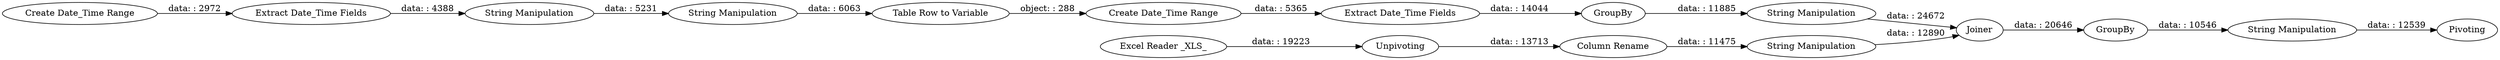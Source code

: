 digraph {
	"3844885760134010072_17" [label=Pivoting]
	"3844885760134010072_6" [label="Table Row to Variable"]
	"3844885760134010072_10" [label="String Manipulation"]
	"3844885760134010072_15" [label=Joiner]
	"3844885760134010072_4" [label="String Manipulation"]
	"3844885760134010072_11" [label="Excel Reader _XLS_"]
	"3844885760134010072_9" [label=GroupBy]
	"3844885760134010072_1" [label="Create Date_Time Range"]
	"3844885760134010072_18" [label="String Manipulation"]
	"3844885760134010072_7" [label="Create Date_Time Range"]
	"3844885760134010072_13" [label="Column Rename"]
	"3844885760134010072_3" [label="String Manipulation"]
	"3844885760134010072_12" [label=Unpivoting]
	"3844885760134010072_16" [label=GroupBy]
	"3844885760134010072_14" [label="String Manipulation"]
	"3844885760134010072_2" [label="Extract Date_Time Fields"]
	"3844885760134010072_8" [label="Extract Date_Time Fields"]
	"3844885760134010072_10" -> "3844885760134010072_15" [label="data: : 24672"]
	"3844885760134010072_15" -> "3844885760134010072_16" [label="data: : 20646"]
	"3844885760134010072_6" -> "3844885760134010072_7" [label="object: : 288"]
	"3844885760134010072_9" -> "3844885760134010072_10" [label="data: : 11885"]
	"3844885760134010072_2" -> "3844885760134010072_3" [label="data: : 4388"]
	"3844885760134010072_14" -> "3844885760134010072_15" [label="data: : 12890"]
	"3844885760134010072_1" -> "3844885760134010072_2" [label="data: : 2972"]
	"3844885760134010072_8" -> "3844885760134010072_9" [label="data: : 14044"]
	"3844885760134010072_16" -> "3844885760134010072_18" [label="data: : 10546"]
	"3844885760134010072_4" -> "3844885760134010072_6" [label="data: : 6063"]
	"3844885760134010072_11" -> "3844885760134010072_12" [label="data: : 19223"]
	"3844885760134010072_18" -> "3844885760134010072_17" [label="data: : 12539"]
	"3844885760134010072_3" -> "3844885760134010072_4" [label="data: : 5231"]
	"3844885760134010072_7" -> "3844885760134010072_8" [label="data: : 5365"]
	"3844885760134010072_13" -> "3844885760134010072_14" [label="data: : 11475"]
	"3844885760134010072_12" -> "3844885760134010072_13" [label="data: : 13713"]
	rankdir=LR
}
